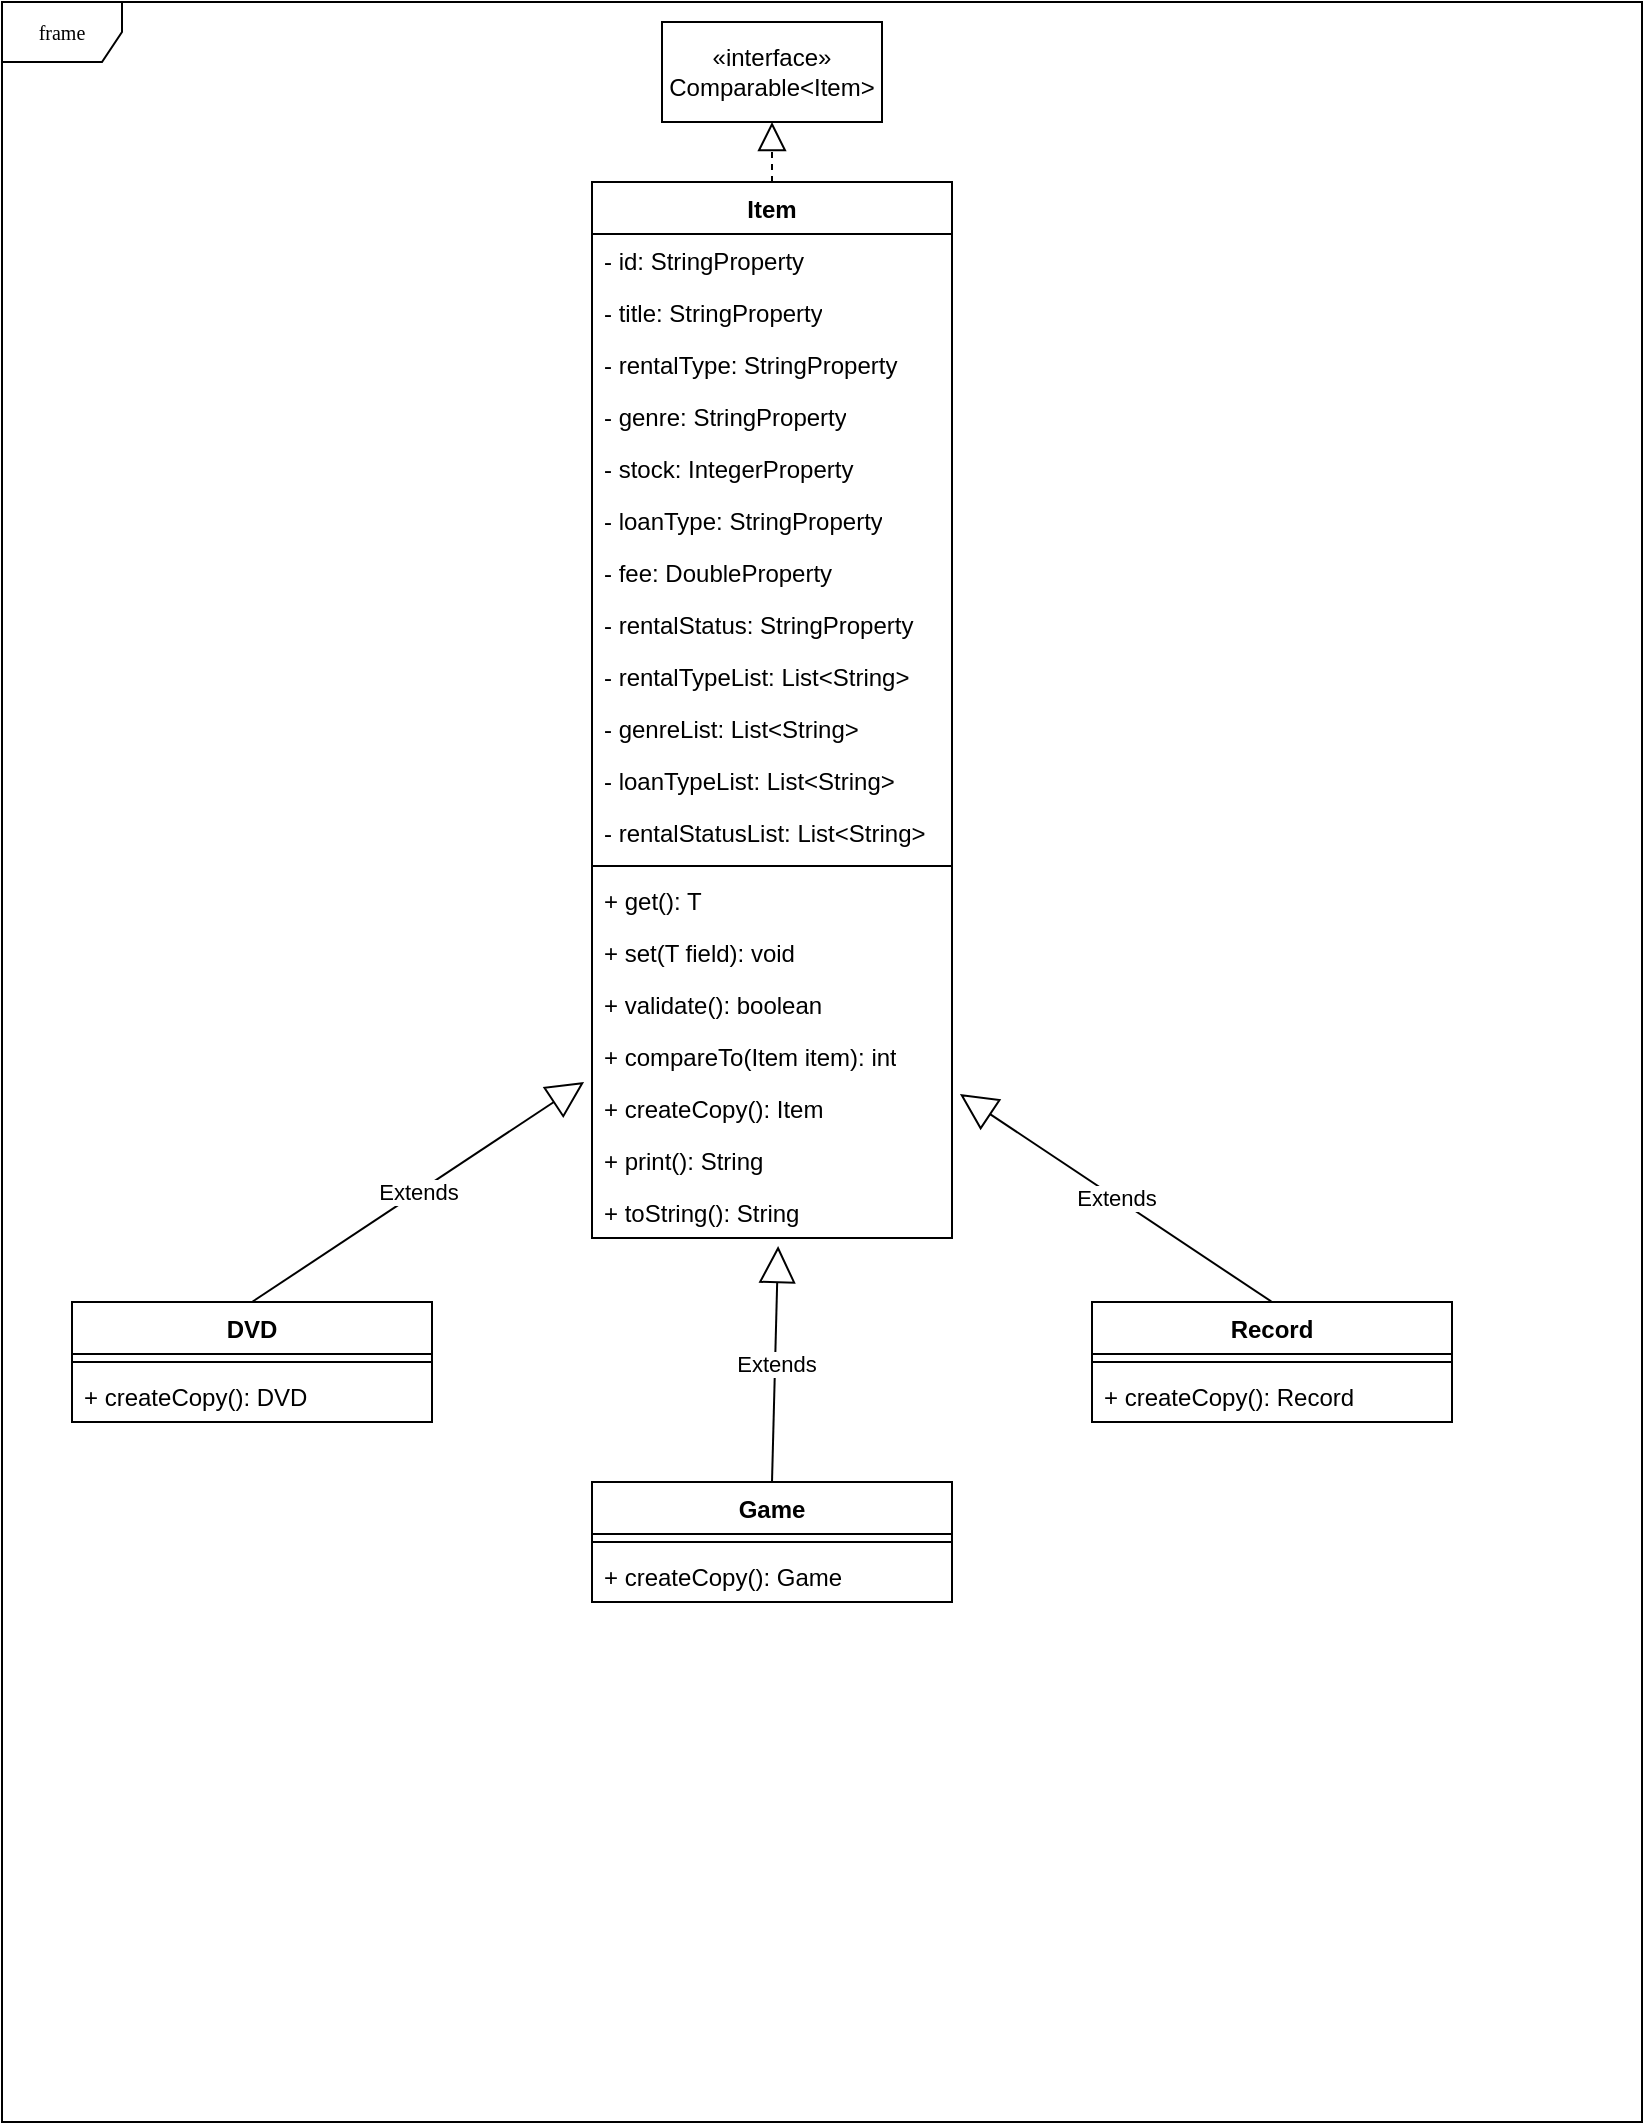 <mxfile version="21.3.4" type="onedrive">
  <diagram name="Page-1" id="c4acf3e9-155e-7222-9cf6-157b1a14988f">
    <mxGraphModel grid="1" page="1" gridSize="10" guides="1" tooltips="1" connect="1" arrows="1" fold="1" pageScale="1" pageWidth="850" pageHeight="1100" background="none" math="0" shadow="0">
      <root>
        <mxCell id="0" />
        <mxCell id="1" parent="0" />
        <mxCell id="17acba5748e5396b-1" value="frame" style="shape=umlFrame;whiteSpace=wrap;html=1;rounded=0;shadow=0;comic=0;labelBackgroundColor=none;strokeWidth=1;fontFamily=Verdana;fontSize=10;align=center;" vertex="1" parent="1">
          <mxGeometry x="15" y="10" width="820" height="1060" as="geometry" />
        </mxCell>
        <mxCell id="tub3MnyLHjBKPgWRkiG1-1" value="«interface»&lt;br&gt;Comparable&amp;lt;Item&amp;gt;" style="html=1;whiteSpace=wrap;" vertex="1" parent="1">
          <mxGeometry x="345" y="20" width="110" height="50" as="geometry" />
        </mxCell>
        <mxCell id="5Ch6xkHOQ6j9b463cIm1-12" value="Item" style="swimlane;fontStyle=1;align=center;verticalAlign=top;childLayout=stackLayout;horizontal=1;startSize=26;horizontalStack=0;resizeParent=1;resizeParentMax=0;resizeLast=0;collapsible=1;marginBottom=0;whiteSpace=wrap;html=1;" vertex="1" parent="1">
          <mxGeometry x="310" y="100" width="180" height="528" as="geometry" />
        </mxCell>
        <mxCell id="17acba5748e5396b-3" value="- id: StringProperty" style="text;html=1;strokeColor=none;fillColor=none;align=left;verticalAlign=top;spacingLeft=4;spacingRight=4;whiteSpace=wrap;overflow=hidden;rotatable=0;points=[[0,0.5],[1,0.5]];portConstraint=eastwest;" vertex="1" parent="5Ch6xkHOQ6j9b463cIm1-12">
          <mxGeometry y="26" width="180" height="26" as="geometry" />
        </mxCell>
        <mxCell id="17acba5748e5396b-4" value="- title: StringProperty" style="text;html=1;strokeColor=none;fillColor=none;align=left;verticalAlign=top;spacingLeft=4;spacingRight=4;whiteSpace=wrap;overflow=hidden;rotatable=0;points=[[0,0.5],[1,0.5]];portConstraint=eastwest;" vertex="1" parent="5Ch6xkHOQ6j9b463cIm1-12">
          <mxGeometry y="52" width="180" height="26" as="geometry" />
        </mxCell>
        <mxCell id="17acba5748e5396b-6" value="- rentalType: StringProperty" style="text;html=1;strokeColor=none;fillColor=none;align=left;verticalAlign=top;spacingLeft=4;spacingRight=4;whiteSpace=wrap;overflow=hidden;rotatable=0;points=[[0,0.5],[1,0.5]];portConstraint=eastwest;" vertex="1" parent="5Ch6xkHOQ6j9b463cIm1-12">
          <mxGeometry y="78" width="180" height="26" as="geometry" />
        </mxCell>
        <mxCell id="17acba5748e5396b-9" value="- genre: StringProperty" style="text;html=1;strokeColor=none;fillColor=none;align=left;verticalAlign=top;spacingLeft=4;spacingRight=4;whiteSpace=wrap;overflow=hidden;rotatable=0;points=[[0,0.5],[1,0.5]];portConstraint=eastwest;" vertex="1" parent="5Ch6xkHOQ6j9b463cIm1-12">
          <mxGeometry y="104" width="180" height="26" as="geometry" />
        </mxCell>
        <mxCell id="17acba5748e5396b-8" value="- stock: IntegerProperty" style="text;html=1;strokeColor=none;fillColor=none;align=left;verticalAlign=top;spacingLeft=4;spacingRight=4;whiteSpace=wrap;overflow=hidden;rotatable=0;points=[[0,0.5],[1,0.5]];portConstraint=eastwest;" vertex="1" parent="5Ch6xkHOQ6j9b463cIm1-12">
          <mxGeometry y="130" width="180" height="26" as="geometry" />
        </mxCell>
        <mxCell id="17acba5748e5396b-10" value="- loanType: StringProperty" style="text;html=1;strokeColor=none;fillColor=none;align=left;verticalAlign=top;spacingLeft=4;spacingRight=4;whiteSpace=wrap;overflow=hidden;rotatable=0;points=[[0,0.5],[1,0.5]];portConstraint=eastwest;" vertex="1" parent="5Ch6xkHOQ6j9b463cIm1-12">
          <mxGeometry y="156" width="180" height="26" as="geometry" />
        </mxCell>
        <mxCell id="5Ch6xkHOQ6j9b463cIm1-1" value="- fee: DoubleProperty" style="text;html=1;strokeColor=none;fillColor=none;align=left;verticalAlign=top;spacingLeft=4;spacingRight=4;whiteSpace=wrap;overflow=hidden;rotatable=0;points=[[0,0.5],[1,0.5]];portConstraint=eastwest;" vertex="1" parent="5Ch6xkHOQ6j9b463cIm1-12">
          <mxGeometry y="182" width="180" height="26" as="geometry" />
        </mxCell>
        <mxCell id="5Ch6xkHOQ6j9b463cIm1-2" value="- rentalStatus: StringProperty" style="text;html=1;strokeColor=none;fillColor=none;align=left;verticalAlign=top;spacingLeft=4;spacingRight=4;whiteSpace=wrap;overflow=hidden;rotatable=0;points=[[0,0.5],[1,0.5]];portConstraint=eastwest;" vertex="1" parent="5Ch6xkHOQ6j9b463cIm1-12">
          <mxGeometry y="208" width="180" height="26" as="geometry" />
        </mxCell>
        <mxCell id="wu1okzSe4eaxDXMI3S0Y-25" value="- rentalTypeList: List&amp;lt;String&amp;gt;" style="text;html=1;strokeColor=none;fillColor=none;align=left;verticalAlign=top;spacingLeft=4;spacingRight=4;whiteSpace=wrap;overflow=hidden;rotatable=0;points=[[0,0.5],[1,0.5]];portConstraint=eastwest;" vertex="1" parent="5Ch6xkHOQ6j9b463cIm1-12">
          <mxGeometry y="234" width="180" height="26" as="geometry" />
        </mxCell>
        <mxCell id="wu1okzSe4eaxDXMI3S0Y-26" value="- genreList: List&amp;lt;String&amp;gt;" style="text;html=1;strokeColor=none;fillColor=none;align=left;verticalAlign=top;spacingLeft=4;spacingRight=4;whiteSpace=wrap;overflow=hidden;rotatable=0;points=[[0,0.5],[1,0.5]];portConstraint=eastwest;" vertex="1" parent="5Ch6xkHOQ6j9b463cIm1-12">
          <mxGeometry y="260" width="180" height="26" as="geometry" />
        </mxCell>
        <mxCell id="wu1okzSe4eaxDXMI3S0Y-27" value="- loanTypeList: List&amp;lt;String&amp;gt;" style="text;html=1;strokeColor=none;fillColor=none;align=left;verticalAlign=top;spacingLeft=4;spacingRight=4;whiteSpace=wrap;overflow=hidden;rotatable=0;points=[[0,0.5],[1,0.5]];portConstraint=eastwest;" vertex="1" parent="5Ch6xkHOQ6j9b463cIm1-12">
          <mxGeometry y="286" width="180" height="26" as="geometry" />
        </mxCell>
        <mxCell id="wu1okzSe4eaxDXMI3S0Y-28" value="- rentalStatusList: List&amp;lt;String&amp;gt;" style="text;html=1;strokeColor=none;fillColor=none;align=left;verticalAlign=top;spacingLeft=4;spacingRight=4;whiteSpace=wrap;overflow=hidden;rotatable=0;points=[[0,0.5],[1,0.5]];portConstraint=eastwest;" vertex="1" parent="5Ch6xkHOQ6j9b463cIm1-12">
          <mxGeometry y="312" width="180" height="26" as="geometry" />
        </mxCell>
        <mxCell id="5Ch6xkHOQ6j9b463cIm1-14" value="" style="line;strokeWidth=1;fillColor=none;align=left;verticalAlign=middle;spacingTop=-1;spacingLeft=3;spacingRight=3;rotatable=0;labelPosition=right;points=[];portConstraint=eastwest;strokeColor=inherit;" vertex="1" parent="5Ch6xkHOQ6j9b463cIm1-12">
          <mxGeometry y="338" width="180" height="8" as="geometry" />
        </mxCell>
        <mxCell id="5Ch6xkHOQ6j9b463cIm1-15" value="+ get(): T" style="text;strokeColor=none;fillColor=none;align=left;verticalAlign=top;spacingLeft=4;spacingRight=4;overflow=hidden;rotatable=0;points=[[0,0.5],[1,0.5]];portConstraint=eastwest;whiteSpace=wrap;html=1;" vertex="1" parent="5Ch6xkHOQ6j9b463cIm1-12">
          <mxGeometry y="346" width="180" height="26" as="geometry" />
        </mxCell>
        <mxCell id="5Ch6xkHOQ6j9b463cIm1-16" value="+ set(T field): void" style="text;strokeColor=none;fillColor=none;align=left;verticalAlign=top;spacingLeft=4;spacingRight=4;overflow=hidden;rotatable=0;points=[[0,0.5],[1,0.5]];portConstraint=eastwest;whiteSpace=wrap;html=1;" vertex="1" parent="5Ch6xkHOQ6j9b463cIm1-12">
          <mxGeometry y="372" width="180" height="26" as="geometry" />
        </mxCell>
        <mxCell id="wu1okzSe4eaxDXMI3S0Y-29" value="+ validate(): boolean" style="text;strokeColor=none;fillColor=none;align=left;verticalAlign=top;spacingLeft=4;spacingRight=4;overflow=hidden;rotatable=0;points=[[0,0.5],[1,0.5]];portConstraint=eastwest;whiteSpace=wrap;html=1;" vertex="1" parent="5Ch6xkHOQ6j9b463cIm1-12">
          <mxGeometry y="398" width="180" height="26" as="geometry" />
        </mxCell>
        <mxCell id="wu1okzSe4eaxDXMI3S0Y-30" value="+ compareTo(Item item): int" style="text;strokeColor=none;fillColor=none;align=left;verticalAlign=top;spacingLeft=4;spacingRight=4;overflow=hidden;rotatable=0;points=[[0,0.5],[1,0.5]];portConstraint=eastwest;whiteSpace=wrap;html=1;" vertex="1" parent="5Ch6xkHOQ6j9b463cIm1-12">
          <mxGeometry y="424" width="180" height="26" as="geometry" />
        </mxCell>
        <mxCell id="5Ch6xkHOQ6j9b463cIm1-32" value="+ createCopy(): Item" style="text;strokeColor=none;fillColor=none;align=left;verticalAlign=top;spacingLeft=4;spacingRight=4;overflow=hidden;rotatable=0;points=[[0,0.5],[1,0.5]];portConstraint=eastwest;whiteSpace=wrap;html=1;" vertex="1" parent="5Ch6xkHOQ6j9b463cIm1-12">
          <mxGeometry y="450" width="180" height="26" as="geometry" />
        </mxCell>
        <mxCell id="5Ch6xkHOQ6j9b463cIm1-33" value="+ print(): String" style="text;strokeColor=none;fillColor=none;align=left;verticalAlign=top;spacingLeft=4;spacingRight=4;overflow=hidden;rotatable=0;points=[[0,0.5],[1,0.5]];portConstraint=eastwest;whiteSpace=wrap;html=1;" vertex="1" parent="5Ch6xkHOQ6j9b463cIm1-12">
          <mxGeometry y="476" width="180" height="26" as="geometry" />
        </mxCell>
        <mxCell id="wu1okzSe4eaxDXMI3S0Y-31" value="+ toString(): String" style="text;strokeColor=none;fillColor=none;align=left;verticalAlign=top;spacingLeft=4;spacingRight=4;overflow=hidden;rotatable=0;points=[[0,0.5],[1,0.5]];portConstraint=eastwest;whiteSpace=wrap;html=1;" vertex="1" parent="5Ch6xkHOQ6j9b463cIm1-12">
          <mxGeometry y="502" width="180" height="26" as="geometry" />
        </mxCell>
        <mxCell id="5Ch6xkHOQ6j9b463cIm1-31" value="" style="endArrow=block;dashed=1;endFill=0;endSize=12;html=1;rounded=0;exitX=0.5;exitY=0;exitDx=0;exitDy=0;" edge="1" parent="1" source="5Ch6xkHOQ6j9b463cIm1-12" target="tub3MnyLHjBKPgWRkiG1-1">
          <mxGeometry width="160" relative="1" as="geometry">
            <mxPoint x="280" y="460" as="sourcePoint" />
            <mxPoint x="440" y="460" as="targetPoint" />
          </mxGeometry>
        </mxCell>
        <mxCell id="wu1okzSe4eaxDXMI3S0Y-1" value="DVD" style="swimlane;fontStyle=1;align=center;verticalAlign=top;childLayout=stackLayout;horizontal=1;startSize=26;horizontalStack=0;resizeParent=1;resizeParentMax=0;resizeLast=0;collapsible=1;marginBottom=0;whiteSpace=wrap;html=1;" vertex="1" parent="1">
          <mxGeometry x="50" y="660" width="180" height="60" as="geometry" />
        </mxCell>
        <mxCell id="wu1okzSe4eaxDXMI3S0Y-10" value="" style="line;strokeWidth=1;fillColor=none;align=left;verticalAlign=middle;spacingTop=-1;spacingLeft=3;spacingRight=3;rotatable=0;labelPosition=right;points=[];portConstraint=eastwest;strokeColor=inherit;" vertex="1" parent="wu1okzSe4eaxDXMI3S0Y-1">
          <mxGeometry y="26" width="180" height="8" as="geometry" />
        </mxCell>
        <mxCell id="wu1okzSe4eaxDXMI3S0Y-11" value="+ createCopy(): DVD" style="text;strokeColor=none;fillColor=none;align=left;verticalAlign=top;spacingLeft=4;spacingRight=4;overflow=hidden;rotatable=0;points=[[0,0.5],[1,0.5]];portConstraint=eastwest;whiteSpace=wrap;html=1;" vertex="1" parent="wu1okzSe4eaxDXMI3S0Y-1">
          <mxGeometry y="34" width="180" height="26" as="geometry" />
        </mxCell>
        <mxCell id="wu1okzSe4eaxDXMI3S0Y-19" value="Game" style="swimlane;fontStyle=1;align=center;verticalAlign=top;childLayout=stackLayout;horizontal=1;startSize=26;horizontalStack=0;resizeParent=1;resizeParentMax=0;resizeLast=0;collapsible=1;marginBottom=0;whiteSpace=wrap;html=1;" vertex="1" parent="1">
          <mxGeometry x="310" y="750" width="180" height="60" as="geometry" />
        </mxCell>
        <mxCell id="wu1okzSe4eaxDXMI3S0Y-20" value="" style="line;strokeWidth=1;fillColor=none;align=left;verticalAlign=middle;spacingTop=-1;spacingLeft=3;spacingRight=3;rotatable=0;labelPosition=right;points=[];portConstraint=eastwest;strokeColor=inherit;" vertex="1" parent="wu1okzSe4eaxDXMI3S0Y-19">
          <mxGeometry y="26" width="180" height="8" as="geometry" />
        </mxCell>
        <mxCell id="wu1okzSe4eaxDXMI3S0Y-21" value="+ createCopy(): Game" style="text;strokeColor=none;fillColor=none;align=left;verticalAlign=top;spacingLeft=4;spacingRight=4;overflow=hidden;rotatable=0;points=[[0,0.5],[1,0.5]];portConstraint=eastwest;whiteSpace=wrap;html=1;" vertex="1" parent="wu1okzSe4eaxDXMI3S0Y-19">
          <mxGeometry y="34" width="180" height="26" as="geometry" />
        </mxCell>
        <mxCell id="wu1okzSe4eaxDXMI3S0Y-22" value="Record" style="swimlane;fontStyle=1;align=center;verticalAlign=top;childLayout=stackLayout;horizontal=1;startSize=26;horizontalStack=0;resizeParent=1;resizeParentMax=0;resizeLast=0;collapsible=1;marginBottom=0;whiteSpace=wrap;html=1;" vertex="1" parent="1">
          <mxGeometry x="560" y="660" width="180" height="60" as="geometry" />
        </mxCell>
        <mxCell id="wu1okzSe4eaxDXMI3S0Y-23" value="" style="line;strokeWidth=1;fillColor=none;align=left;verticalAlign=middle;spacingTop=-1;spacingLeft=3;spacingRight=3;rotatable=0;labelPosition=right;points=[];portConstraint=eastwest;strokeColor=inherit;" vertex="1" parent="wu1okzSe4eaxDXMI3S0Y-22">
          <mxGeometry y="26" width="180" height="8" as="geometry" />
        </mxCell>
        <mxCell id="wu1okzSe4eaxDXMI3S0Y-24" value="+ createCopy(): Record" style="text;strokeColor=none;fillColor=none;align=left;verticalAlign=top;spacingLeft=4;spacingRight=4;overflow=hidden;rotatable=0;points=[[0,0.5],[1,0.5]];portConstraint=eastwest;whiteSpace=wrap;html=1;" vertex="1" parent="wu1okzSe4eaxDXMI3S0Y-22">
          <mxGeometry y="34" width="180" height="26" as="geometry" />
        </mxCell>
        <mxCell id="wu1okzSe4eaxDXMI3S0Y-32" value="Extends" style="endArrow=block;endSize=16;endFill=0;html=1;rounded=0;exitX=0.5;exitY=0;exitDx=0;exitDy=0;entryX=-0.022;entryY=0;entryDx=0;entryDy=0;entryPerimeter=0;" edge="1" parent="1" source="wu1okzSe4eaxDXMI3S0Y-1" target="5Ch6xkHOQ6j9b463cIm1-32">
          <mxGeometry width="160" relative="1" as="geometry">
            <mxPoint x="350" y="510" as="sourcePoint" />
            <mxPoint x="510" y="510" as="targetPoint" />
          </mxGeometry>
        </mxCell>
        <mxCell id="wu1okzSe4eaxDXMI3S0Y-33" value="Extends" style="endArrow=block;endSize=16;endFill=0;html=1;rounded=0;exitX=0.5;exitY=0;exitDx=0;exitDy=0;entryX=0.517;entryY=1.154;entryDx=0;entryDy=0;entryPerimeter=0;" edge="1" parent="1" source="wu1okzSe4eaxDXMI3S0Y-19" target="wu1okzSe4eaxDXMI3S0Y-31">
          <mxGeometry width="160" relative="1" as="geometry">
            <mxPoint x="150" y="670" as="sourcePoint" />
            <mxPoint x="420" y="100" as="targetPoint" />
          </mxGeometry>
        </mxCell>
        <mxCell id="wu1okzSe4eaxDXMI3S0Y-35" value="Extends" style="endArrow=block;endSize=16;endFill=0;html=1;rounded=0;exitX=0.5;exitY=0;exitDx=0;exitDy=0;entryX=1.022;entryY=0.231;entryDx=0;entryDy=0;entryPerimeter=0;" edge="1" parent="1" source="wu1okzSe4eaxDXMI3S0Y-22" target="5Ch6xkHOQ6j9b463cIm1-32">
          <mxGeometry width="160" relative="1" as="geometry">
            <mxPoint x="350" y="520" as="sourcePoint" />
            <mxPoint x="510" y="520" as="targetPoint" />
          </mxGeometry>
        </mxCell>
      </root>
    </mxGraphModel>
  </diagram>
</mxfile>
